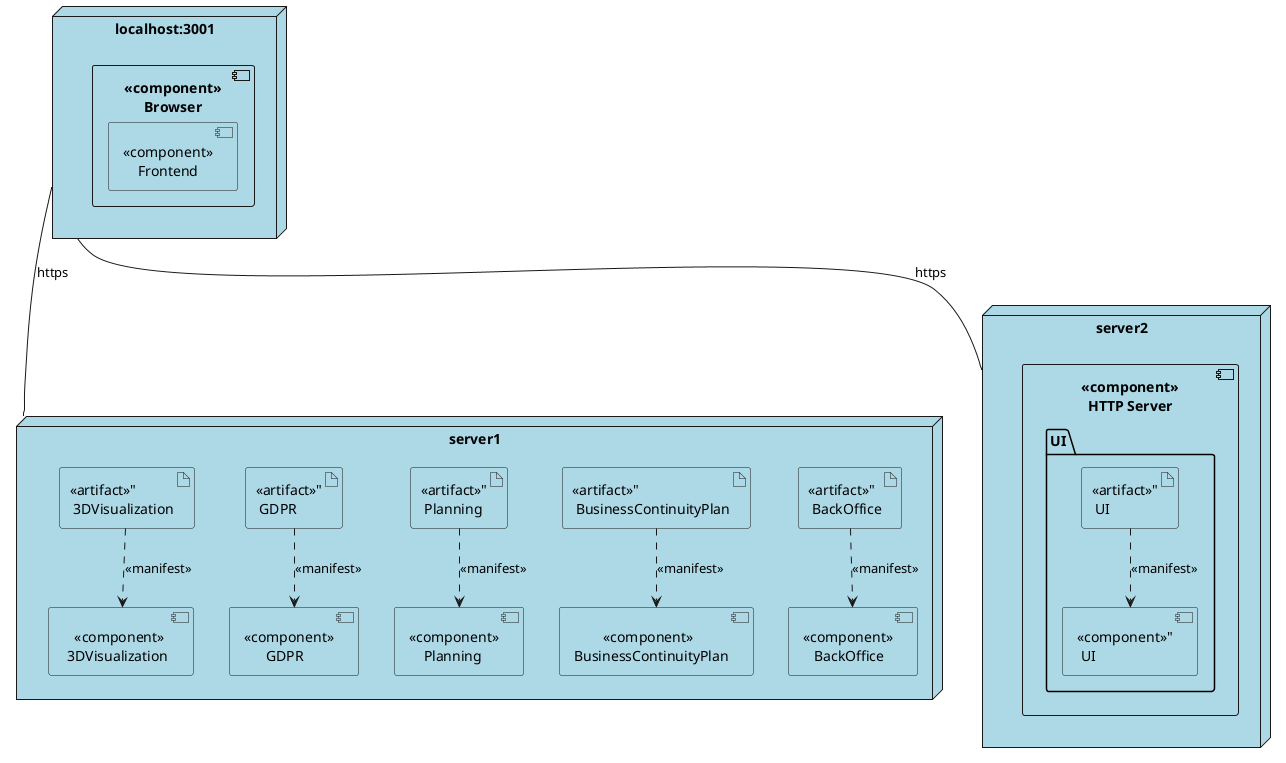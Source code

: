 @startuml
'https://plantuml.com/sequence-diagram


top to bottom direction

skinparam component {
    BackgroundColor #ADD8E6
}
skinparam node {
    BackgroundColor #ADD8E6
}

skinparam artifact {
    BackgroundColor #ADD8E6
}

node "localhost:3001" as lh {
component "<<component>>\nBrowser"{
    component "<<component>>\n    Frontend" as fe
}

}

node "server1" as s {
artifact "<<artifact>>"\n BackOffice" as backO
artifact "<<artifact>>"\n BusinessContinuityPlan" as bcp2
artifact "<<artifact>>"\n Planning" as planning
artifact "<<artifact>>"\n GDPR" as gdpr2
artifact "<<artifact>>"\n 3DVisualization" as 3dviz
component "<<component>>\n   BackOffice" as backoffice
component "<<component>>\n    Planning" as plan
component "<<component>>\n      GDPR" as gdpr 
component "        <<component>>\nBusinessContinuityPlan" as bcp
component "   <<component>>\n 3DVisualization" as 3d
}

node "server2" as s2 {
component "<<component>>\nHTTP Server"{
package "UI" {
artifact "<<artifact>>"\n UI" as ui 
component "<<component>>"\n UI" as uu 

}
ui ..> uu : <<manifest>>
    
}

lh -- s: https
lh -- s2 : https 
3dviz ..> 3d : <<manifest>> 
backO ..> backoffice : <<manifest>>
gdpr2 ..> gdpr : <<manifest>> 
bcp2 ..> bcp : <<manifest>>
planning ..> plan : <<manifest>>

@enduml